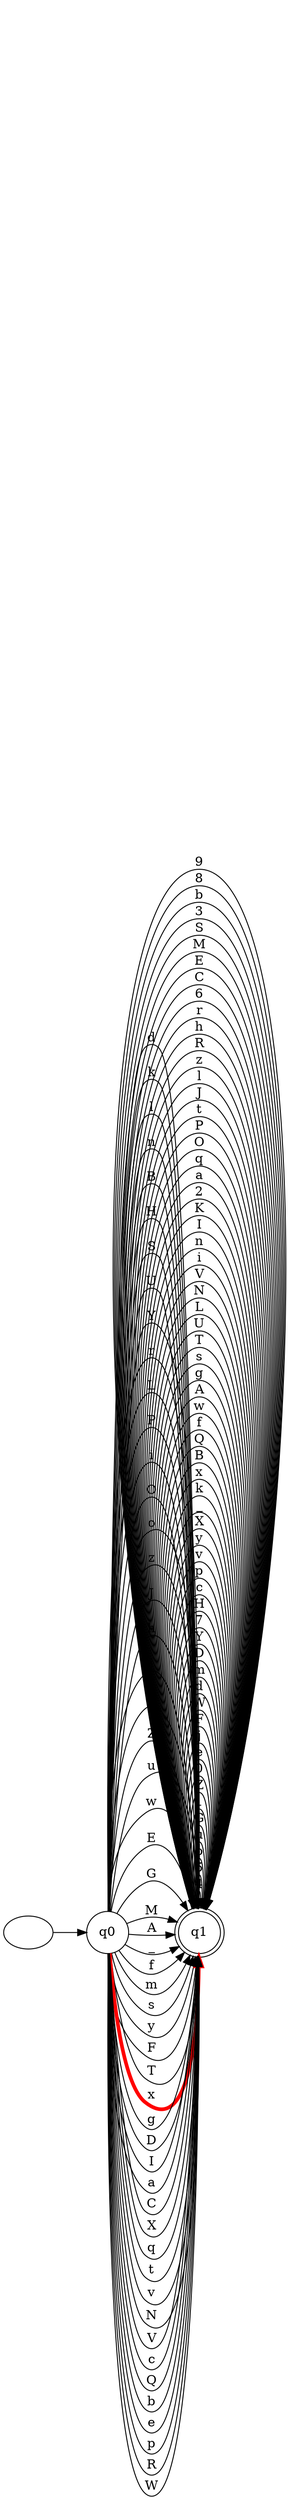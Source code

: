digraph DFA {
  rankdir=LR;
  "" -> q0;
  q0 [shape=circle];
  q1 [shape=doublecircle];
  q0 -> q1 [label=d];
  q0 -> q1 [label=k];
  q0 -> q1 [label=l];
  q0 -> q1 [label=n];
  q0 -> q1 [label=B];
  q0 -> q1 [label=H];
  q0 -> q1 [label=S];
  q0 -> q1 [label=U];
  q0 -> q1 [label=Y];
  q0 -> q1 [label=r];
  q0 -> q1 [label=L];
  q0 -> q1 [label=P];
  q0 -> q1 [label=i];
  q0 -> q1 [label=O];
  q0 -> q1 [label=o];
  q0 -> q1 [label=z];
  q0 -> q1 [label=J];
  q0 -> q1 [label=h];
  q0 -> q1 [label=j];
  q0 -> q1 [label=K];
  q0 -> q1 [label=Z];
  q0 -> q1 [label=u];
  q0 -> q1 [label=w];
  q0 -> q1 [label=E];
  q0 -> q1 [label=G];
  q0 -> q1 [label=M];
  q0 -> q1 [label=A];
  q0 -> q1 [label=_];
  q0 -> q1 [label=f];
  q0 -> q1 [label=m];
  q0 -> q1 [label=s];
  q0 -> q1 [label=y];
  q0 -> q1 [label=F];
  q0 -> q1 [label=T];
  q0 -> q1 [label=x, color=red, penwidth=4];
  q0 -> q1 [label=g];
  q0 -> q1 [label=D];
  q0 -> q1 [label=I];
  q0 -> q1 [label=a];
  q0 -> q1 [label=C];
  q0 -> q1 [label=X];
  q0 -> q1 [label=q];
  q0 -> q1 [label=t];
  q0 -> q1 [label=v];
  q0 -> q1 [label=N];
  q0 -> q1 [label=V];
  q0 -> q1 [label=c];
  q0 -> q1 [label=Q];
  q0 -> q1 [label=b];
  q0 -> q1 [label=e];
  q0 -> q1 [label=p];
  q0 -> q1 [label=R];
  q0 -> q1 [label=W];
  q1 -> q1 [label=4];
  q1 -> q1 [label=5];
  q1 -> q1 [label=o];
  q1 -> q1 [label=u];
  q1 -> q1 [label=G];
  q1 -> q1 [label=1];
  q1 -> q1 [label=Z];
  q1 -> q1 [label=0];
  q1 -> q1 [label=e];
  q1 -> q1 [label=j];
  q1 -> q1 [label=F];
  q1 -> q1 [label=W];
  q1 -> q1 [label=d];
  q1 -> q1 [label=m];
  q1 -> q1 [label=D];
  q1 -> q1 [label=Y];
  q1 -> q1 [label=7];
  q1 -> q1 [label=H];
  q1 -> q1 [label=c];
  q1 -> q1 [label=p];
  q1 -> q1 [label=v];
  q1 -> q1 [label=y];
  q1 -> q1 [label=X];
  q1 -> q1 [label=_];
  q1 -> q1 [label=k];
  q1 -> q1 [label=x];
  q1 -> q1 [label=B];
  q1 -> q1 [label=Q];
  q1 -> q1 [label=f];
  q1 -> q1 [label=w];
  q1 -> q1 [label=A];
  q1 -> q1 [label=g];
  q1 -> q1 [label=s];
  q1 -> q1 [label=T];
  q1 -> q1 [label=U];
  q1 -> q1 [label=L];
  q1 -> q1 [label=N];
  q1 -> q1 [label=V];
  q1 -> q1 [label=i];
  q1 -> q1 [label=n];
  q1 -> q1 [label=I];
  q1 -> q1 [label=K];
  q1 -> q1 [label=2];
  q1 -> q1 [label=a];
  q1 -> q1 [label=q];
  q1 -> q1 [label=O];
  q1 -> q1 [label=P];
  q1 -> q1 [label=t];
  q1 -> q1 [label=J];
  q1 -> q1 [label=l];
  q1 -> q1 [label=z];
  q1 -> q1 [label=R];
  q1 -> q1 [label=h];
  q1 -> q1 [label=r];
  q1 -> q1 [label=6];
  q1 -> q1 [label=C];
  q1 -> q1 [label=E];
  q1 -> q1 [label=M];
  q1 -> q1 [label=S];
  q1 -> q1 [label=3];
  q1 -> q1 [label=b];
  q1 -> q1 [label=8];
  q1 -> q1 [label=9];
}